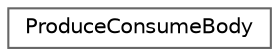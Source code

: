 digraph "类继承关系图"
{
 // LATEX_PDF_SIZE
  bgcolor="transparent";
  edge [fontname=Helvetica,fontsize=10,labelfontname=Helvetica,labelfontsize=10];
  node [fontname=Helvetica,fontsize=10,shape=box,height=0.2,width=0.4];
  rankdir="LR";
  Node0 [id="Node000000",label="ProduceConsumeBody",height=0.2,width=0.4,color="grey40", fillcolor="white", style="filled",URL="$class_produce_consume_body.html",tooltip=" "];
}
